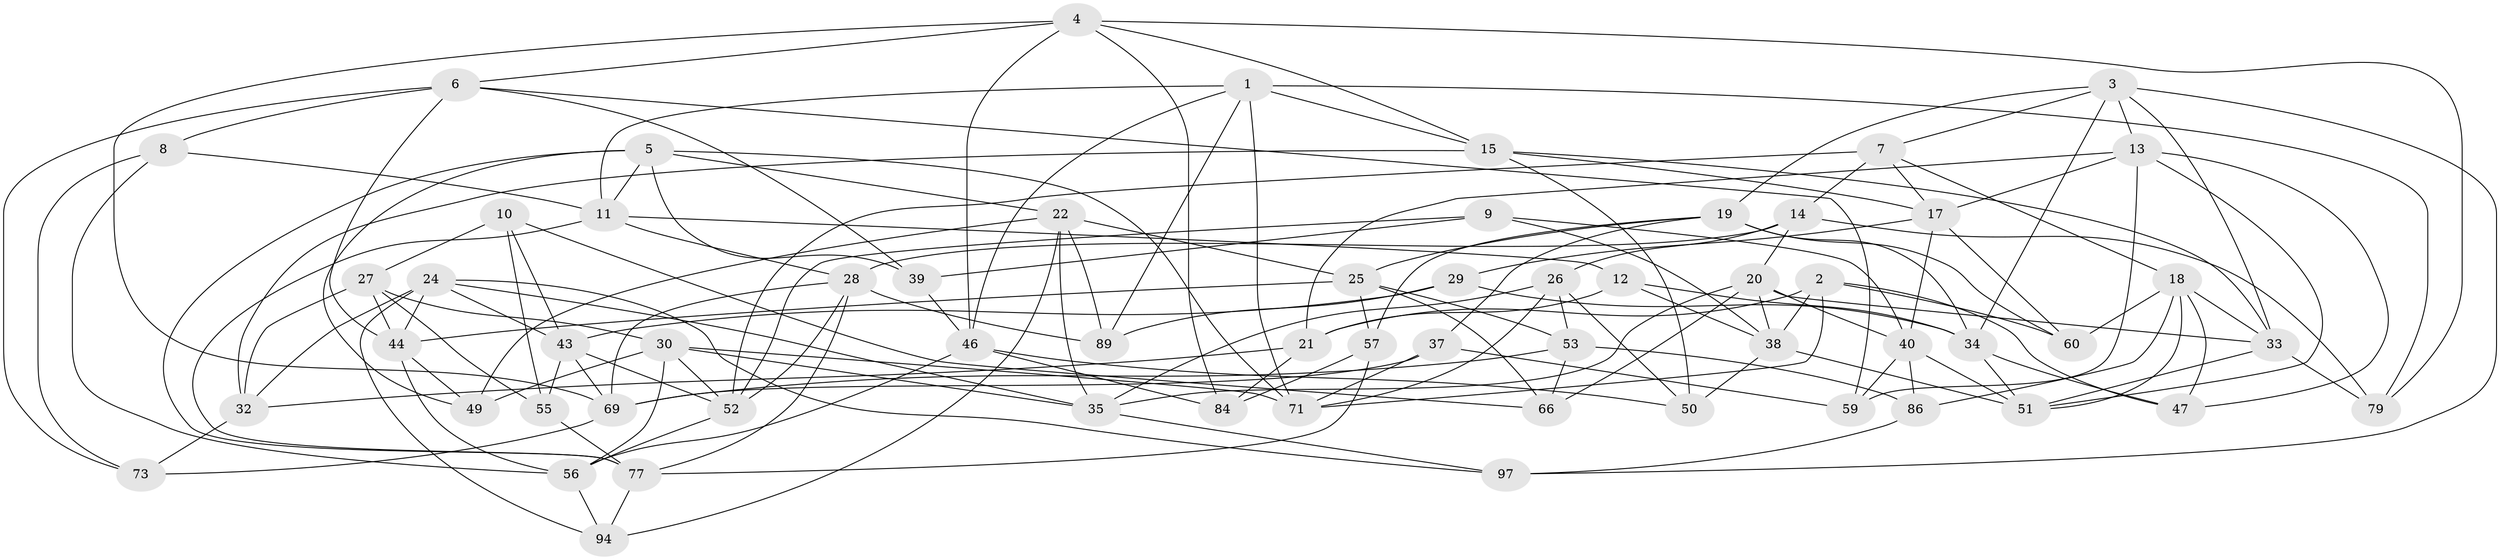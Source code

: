 // original degree distribution, {4: 1.0}
// Generated by graph-tools (version 1.1) at 2025/39/02/21/25 10:39:01]
// undirected, 61 vertices, 157 edges
graph export_dot {
graph [start="1"]
  node [color=gray90,style=filled];
  1 [super="+64"];
  2 [super="+16"];
  3 [super="+85"];
  4 [super="+76"];
  5 [super="+23"];
  6 [super="+91"];
  7 [super="+88"];
  8;
  9;
  10;
  11 [super="+93"];
  12;
  13 [super="+72"];
  14 [super="+74"];
  15 [super="+87"];
  17 [super="+48"];
  18 [super="+95"];
  19 [super="+31"];
  20 [super="+62"];
  21 [super="+83"];
  22 [super="+63"];
  24 [super="+82"];
  25 [super="+90"];
  26 [super="+92"];
  27 [super="+67"];
  28 [super="+41"];
  29;
  30 [super="+70"];
  32 [super="+42"];
  33 [super="+98"];
  34 [super="+45"];
  35 [super="+36"];
  37;
  38 [super="+65"];
  39;
  40 [super="+68"];
  43 [super="+80"];
  44 [super="+61"];
  46 [super="+75"];
  47;
  49;
  50;
  51 [super="+54"];
  52 [super="+78"];
  53 [super="+58"];
  55;
  56 [super="+100"];
  57;
  59;
  60;
  66;
  69 [super="+81"];
  71 [super="+99"];
  73;
  77 [super="+96"];
  79;
  84;
  86;
  89;
  94;
  97;
  1 -- 11;
  1 -- 89;
  1 -- 71;
  1 -- 79;
  1 -- 46;
  1 -- 15;
  2 -- 38;
  2 -- 47;
  2 -- 60;
  2 -- 21 [weight=2];
  2 -- 71;
  3 -- 13;
  3 -- 33;
  3 -- 34;
  3 -- 19;
  3 -- 97;
  3 -- 7;
  4 -- 15;
  4 -- 84;
  4 -- 79;
  4 -- 69;
  4 -- 6;
  4 -- 46;
  5 -- 22;
  5 -- 77;
  5 -- 71;
  5 -- 49;
  5 -- 11;
  5 -- 39;
  6 -- 39;
  6 -- 8;
  6 -- 44;
  6 -- 73;
  6 -- 59;
  7 -- 52;
  7 -- 18;
  7 -- 17;
  7 -- 14 [weight=2];
  8 -- 73;
  8 -- 56;
  8 -- 11;
  9 -- 39;
  9 -- 38;
  9 -- 40;
  9 -- 52;
  10 -- 27;
  10 -- 55;
  10 -- 66;
  10 -- 43;
  11 -- 77;
  11 -- 12;
  11 -- 28;
  12 -- 38;
  12 -- 21;
  12 -- 34;
  13 -- 47;
  13 -- 51;
  13 -- 21;
  13 -- 59;
  13 -- 17;
  14 -- 28;
  14 -- 20;
  14 -- 26;
  14 -- 79;
  15 -- 32;
  15 -- 17;
  15 -- 50;
  15 -- 33;
  17 -- 40;
  17 -- 60;
  17 -- 29;
  18 -- 60;
  18 -- 33;
  18 -- 51;
  18 -- 86;
  18 -- 47;
  19 -- 37;
  19 -- 25;
  19 -- 57;
  19 -- 34;
  19 -- 60;
  20 -- 33;
  20 -- 40;
  20 -- 66;
  20 -- 38;
  20 -- 35;
  21 -- 32;
  21 -- 84;
  22 -- 35;
  22 -- 49;
  22 -- 89;
  22 -- 25;
  22 -- 94;
  24 -- 35;
  24 -- 97;
  24 -- 32;
  24 -- 43;
  24 -- 94;
  24 -- 44;
  25 -- 44;
  25 -- 66;
  25 -- 53;
  25 -- 57;
  26 -- 50;
  26 -- 53 [weight=2];
  26 -- 71;
  26 -- 35;
  27 -- 55;
  27 -- 44;
  27 -- 30;
  27 -- 32 [weight=2];
  28 -- 89;
  28 -- 77;
  28 -- 69;
  28 -- 52;
  29 -- 89;
  29 -- 43;
  29 -- 34;
  30 -- 56;
  30 -- 71;
  30 -- 49;
  30 -- 35;
  30 -- 52;
  32 -- 73;
  33 -- 79;
  33 -- 51;
  34 -- 47;
  34 -- 51;
  35 -- 97;
  37 -- 59;
  37 -- 71;
  37 -- 69;
  38 -- 50;
  38 -- 51;
  39 -- 46;
  40 -- 86;
  40 -- 59;
  40 -- 51;
  43 -- 55;
  43 -- 69;
  43 -- 52;
  44 -- 49;
  44 -- 56;
  46 -- 84;
  46 -- 56;
  46 -- 50;
  52 -- 56;
  53 -- 66;
  53 -- 69;
  53 -- 86;
  55 -- 77;
  56 -- 94;
  57 -- 84;
  57 -- 77;
  69 -- 73;
  77 -- 94;
  86 -- 97;
}
